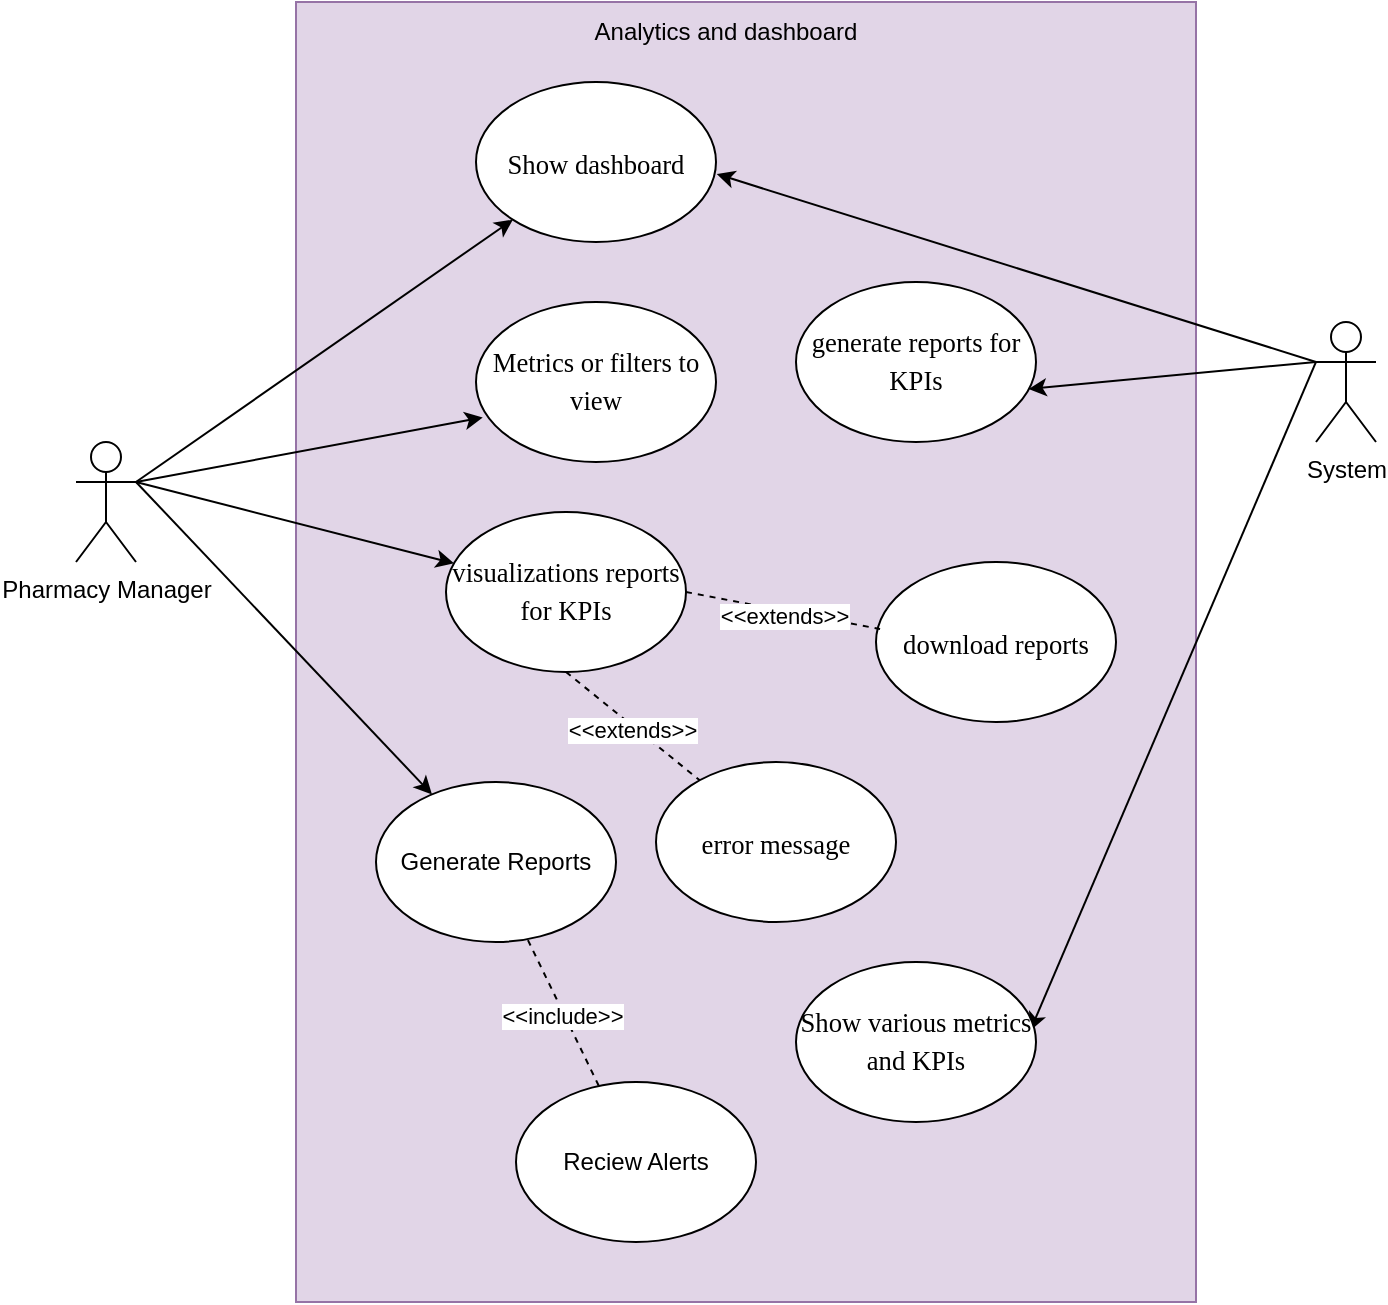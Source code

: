 <mxfile version="24.2.2" type="device">
  <diagram name="Page-1" id="kuzdRpdBAsN8iNOsUWBB">
    <mxGraphModel dx="1224" dy="809" grid="1" gridSize="10" guides="1" tooltips="1" connect="1" arrows="1" fold="1" page="1" pageScale="1" pageWidth="850" pageHeight="1100" math="0" shadow="0">
      <root>
        <mxCell id="0" />
        <mxCell id="1" parent="0" />
        <mxCell id="pwKQtz1z0pktfYnzHD7Z-20" value="" style="rounded=0;whiteSpace=wrap;html=1;fillColor=#e1d5e7;strokeColor=#9673a6;" parent="1" vertex="1">
          <mxGeometry x="230" y="80" width="450" height="650" as="geometry" />
        </mxCell>
        <mxCell id="pwKQtz1z0pktfYnzHD7Z-13" style="edgeStyle=none;rounded=0;orthogonalLoop=1;jettySize=auto;html=1;exitX=1;exitY=0.333;exitDx=0;exitDy=0;exitPerimeter=0;" parent="1" source="pwKQtz1z0pktfYnzHD7Z-1" target="pwKQtz1z0pktfYnzHD7Z-3" edge="1">
          <mxGeometry relative="1" as="geometry" />
        </mxCell>
        <mxCell id="pwKQtz1z0pktfYnzHD7Z-15" style="edgeStyle=none;rounded=0;orthogonalLoop=1;jettySize=auto;html=1;exitX=1;exitY=0.333;exitDx=0;exitDy=0;exitPerimeter=0;" parent="1" source="pwKQtz1z0pktfYnzHD7Z-1" target="K7_UD0i-k_GSVYaRkXTu-2" edge="1">
          <mxGeometry relative="1" as="geometry">
            <mxPoint x="365" y="370" as="targetPoint" />
          </mxGeometry>
        </mxCell>
        <mxCell id="pwKQtz1z0pktfYnzHD7Z-16" style="edgeStyle=none;rounded=0;orthogonalLoop=1;jettySize=auto;html=1;exitX=1;exitY=0.333;exitDx=0;exitDy=0;exitPerimeter=0;" parent="1" source="pwKQtz1z0pktfYnzHD7Z-1" target="pwKQtz1z0pktfYnzHD7Z-6" edge="1">
          <mxGeometry relative="1" as="geometry" />
        </mxCell>
        <mxCell id="pwKQtz1z0pktfYnzHD7Z-1" value="Pharmacy Manager" style="shape=umlActor;verticalLabelPosition=bottom;verticalAlign=top;html=1;outlineConnect=0;" parent="1" vertex="1">
          <mxGeometry x="120" y="300" width="30" height="60" as="geometry" />
        </mxCell>
        <mxCell id="pwKQtz1z0pktfYnzHD7Z-18" style="edgeStyle=none;rounded=0;orthogonalLoop=1;jettySize=auto;html=1;exitX=0;exitY=0.333;exitDx=0;exitDy=0;exitPerimeter=0;entryX=0.969;entryY=0.669;entryDx=0;entryDy=0;entryPerimeter=0;" parent="1" source="pwKQtz1z0pktfYnzHD7Z-2" target="K7_UD0i-k_GSVYaRkXTu-3" edge="1">
          <mxGeometry relative="1" as="geometry">
            <mxPoint x="620" y="320" as="targetPoint" />
          </mxGeometry>
        </mxCell>
        <mxCell id="pwKQtz1z0pktfYnzHD7Z-19" style="edgeStyle=none;rounded=0;orthogonalLoop=1;jettySize=auto;html=1;exitX=0;exitY=0.333;exitDx=0;exitDy=0;exitPerimeter=0;entryX=0.976;entryY=0.429;entryDx=0;entryDy=0;entryPerimeter=0;" parent="1" source="pwKQtz1z0pktfYnzHD7Z-2" target="K7_UD0i-k_GSVYaRkXTu-1" edge="1">
          <mxGeometry relative="1" as="geometry">
            <mxPoint x="610" y="430" as="targetPoint" />
          </mxGeometry>
        </mxCell>
        <mxCell id="pwKQtz1z0pktfYnzHD7Z-2" value="System" style="shape=umlActor;verticalLabelPosition=bottom;verticalAlign=top;html=1;outlineConnect=0;" parent="1" vertex="1">
          <mxGeometry x="740" y="240" width="30" height="60" as="geometry" />
        </mxCell>
        <mxCell id="pwKQtz1z0pktfYnzHD7Z-3" value="&lt;span style=&quot;text-align: start; font-size: 10pt; font-family: &amp;quot;Times New Roman&amp;quot;, serif;&quot; lang=&quot;EN-US&quot;&gt;Show dashboard&lt;/span&gt;&lt;span style=&quot;font-size: medium; text-align: start;&quot;&gt;&lt;/span&gt;" style="ellipse;whiteSpace=wrap;html=1;" parent="1" vertex="1">
          <mxGeometry x="320" y="120" width="120" height="80" as="geometry" />
        </mxCell>
        <mxCell id="pwKQtz1z0pktfYnzHD7Z-4" value="&lt;span style=&quot;text-align: start; font-size: 10pt; font-family: &amp;quot;Times New Roman&amp;quot;, serif;&quot; lang=&quot;EN-US&quot;&gt;Metrics or filters to view&lt;/span&gt;&lt;span style=&quot;font-size: medium; text-align: start;&quot;&gt;&lt;/span&gt;" style="ellipse;whiteSpace=wrap;html=1;" parent="1" vertex="1">
          <mxGeometry x="320" y="230" width="120" height="80" as="geometry" />
        </mxCell>
        <mxCell id="pwKQtz1z0pktfYnzHD7Z-6" value="Generate Reports" style="ellipse;whiteSpace=wrap;html=1;" parent="1" vertex="1">
          <mxGeometry x="270" y="470" width="120" height="80" as="geometry" />
        </mxCell>
        <mxCell id="pwKQtz1z0pktfYnzHD7Z-14" style="edgeStyle=none;rounded=0;orthogonalLoop=1;jettySize=auto;html=1;exitX=1;exitY=0.333;exitDx=0;exitDy=0;exitPerimeter=0;entryX=0.028;entryY=0.722;entryDx=0;entryDy=0;entryPerimeter=0;" parent="1" source="pwKQtz1z0pktfYnzHD7Z-1" target="pwKQtz1z0pktfYnzHD7Z-4" edge="1">
          <mxGeometry relative="1" as="geometry" />
        </mxCell>
        <mxCell id="pwKQtz1z0pktfYnzHD7Z-17" style="edgeStyle=none;rounded=0;orthogonalLoop=1;jettySize=auto;html=1;exitX=0;exitY=0.333;exitDx=0;exitDy=0;exitPerimeter=0;entryX=1.003;entryY=0.575;entryDx=0;entryDy=0;entryPerimeter=0;" parent="1" source="pwKQtz1z0pktfYnzHD7Z-2" target="pwKQtz1z0pktfYnzHD7Z-3" edge="1">
          <mxGeometry relative="1" as="geometry">
            <mxPoint x="621.8" y="235.44" as="targetPoint" />
          </mxGeometry>
        </mxCell>
        <mxCell id="pwKQtz1z0pktfYnzHD7Z-21" value="Analytics and dashboard" style="text;html=1;align=center;verticalAlign=middle;whiteSpace=wrap;rounded=0;" parent="1" vertex="1">
          <mxGeometry x="370" y="80" width="150" height="30" as="geometry" />
        </mxCell>
        <mxCell id="K7_UD0i-k_GSVYaRkXTu-1" value="&lt;span style=&quot;text-align: start; font-size: 10pt; font-family: &amp;quot;Times New Roman&amp;quot;, serif;&quot; lang=&quot;EN-US&quot;&gt;Show various metrics and KPIs&lt;/span&gt;&lt;span style=&quot;font-size: medium; text-align: start;&quot;&gt;&lt;/span&gt;" style="ellipse;whiteSpace=wrap;html=1;" parent="1" vertex="1">
          <mxGeometry x="480" y="560" width="120" height="80" as="geometry" />
        </mxCell>
        <mxCell id="K7_UD0i-k_GSVYaRkXTu-2" value="&lt;span style=&quot;text-align: start; font-size: 10pt; font-family: &amp;quot;Times New Roman&amp;quot;, serif;&quot; lang=&quot;EN-US&quot;&gt;visualizations reports for KPIs&lt;/span&gt;&lt;span style=&quot;font-size: medium; text-align: start;&quot;&gt;&lt;/span&gt;" style="ellipse;whiteSpace=wrap;html=1;" parent="1" vertex="1">
          <mxGeometry x="305" y="335" width="120" height="80" as="geometry" />
        </mxCell>
        <mxCell id="K7_UD0i-k_GSVYaRkXTu-3" value="&lt;span style=&quot;text-align: start; font-size: 10pt; font-family: &amp;quot;Times New Roman&amp;quot;, serif;&quot; lang=&quot;EN-US&quot;&gt;generate reports for KPIs&lt;/span&gt;&lt;span style=&quot;font-size: medium; text-align: start;&quot;&gt;&lt;/span&gt;" style="ellipse;whiteSpace=wrap;html=1;" parent="1" vertex="1">
          <mxGeometry x="480" y="220" width="120" height="80" as="geometry" />
        </mxCell>
        <mxCell id="K7_UD0i-k_GSVYaRkXTu-4" value="&lt;span style=&quot;text-align: start; font-size: 10pt; font-family: &amp;quot;Times New Roman&amp;quot;, serif;&quot; lang=&quot;EN-US&quot;&gt;error message&lt;/span&gt;&lt;span style=&quot;font-size: medium; text-align: start;&quot;&gt;&lt;/span&gt;" style="ellipse;whiteSpace=wrap;html=1;" parent="1" vertex="1">
          <mxGeometry x="410" y="460" width="120" height="80" as="geometry" />
        </mxCell>
        <mxCell id="K7_UD0i-k_GSVYaRkXTu-5" value="" style="endArrow=none;dashed=1;html=1;rounded=0;exitX=0.5;exitY=1;exitDx=0;exitDy=0;" parent="1" source="K7_UD0i-k_GSVYaRkXTu-2" target="K7_UD0i-k_GSVYaRkXTu-4" edge="1">
          <mxGeometry width="50" height="50" relative="1" as="geometry">
            <mxPoint x="420" y="400" as="sourcePoint" />
            <mxPoint x="470" y="350" as="targetPoint" />
            <Array as="points" />
          </mxGeometry>
        </mxCell>
        <mxCell id="K7_UD0i-k_GSVYaRkXTu-6" value="&amp;lt;&amp;lt;extends&amp;gt;&amp;gt;" style="edgeLabel;html=1;align=center;verticalAlign=middle;resizable=0;points=[];" parent="K7_UD0i-k_GSVYaRkXTu-5" vertex="1" connectable="0">
          <mxGeometry x="0.018" y="-2" relative="1" as="geometry">
            <mxPoint as="offset" />
          </mxGeometry>
        </mxCell>
        <mxCell id="K7_UD0i-k_GSVYaRkXTu-7" value="&lt;span style=&quot;text-align: start; font-size: 10pt; font-family: &amp;quot;Times New Roman&amp;quot;, serif;&quot; lang=&quot;EN-US&quot;&gt;download reports&lt;/span&gt;&lt;span style=&quot;font-size: medium; text-align: start;&quot;&gt;&lt;/span&gt;" style="ellipse;whiteSpace=wrap;html=1;" parent="1" vertex="1">
          <mxGeometry x="520" y="360" width="120" height="80" as="geometry" />
        </mxCell>
        <mxCell id="K7_UD0i-k_GSVYaRkXTu-8" value="" style="endArrow=none;dashed=1;html=1;rounded=0;exitX=1;exitY=0.5;exitDx=0;exitDy=0;entryX=0.017;entryY=0.419;entryDx=0;entryDy=0;entryPerimeter=0;" parent="1" source="K7_UD0i-k_GSVYaRkXTu-2" target="K7_UD0i-k_GSVYaRkXTu-7" edge="1">
          <mxGeometry width="50" height="50" relative="1" as="geometry">
            <mxPoint x="445" y="399" as="sourcePoint" />
            <mxPoint x="514" y="439" as="targetPoint" />
            <Array as="points" />
          </mxGeometry>
        </mxCell>
        <mxCell id="K7_UD0i-k_GSVYaRkXTu-9" value="&amp;lt;&amp;lt;extends&amp;gt;&amp;gt;" style="edgeLabel;html=1;align=center;verticalAlign=middle;resizable=0;points=[];" parent="K7_UD0i-k_GSVYaRkXTu-8" vertex="1" connectable="0">
          <mxGeometry x="0.018" y="-2" relative="1" as="geometry">
            <mxPoint as="offset" />
          </mxGeometry>
        </mxCell>
        <mxCell id="b9lmWB7unF2b_OS1kK4k-1" value="Reciew Alerts" style="ellipse;whiteSpace=wrap;html=1;" vertex="1" parent="1">
          <mxGeometry x="340" y="620" width="120" height="80" as="geometry" />
        </mxCell>
        <mxCell id="b9lmWB7unF2b_OS1kK4k-2" value="" style="endArrow=none;dashed=1;html=1;rounded=0;exitX=0.633;exitY=0.988;exitDx=0;exitDy=0;exitPerimeter=0;" edge="1" parent="1" source="pwKQtz1z0pktfYnzHD7Z-6" target="b9lmWB7unF2b_OS1kK4k-1">
          <mxGeometry width="50" height="50" relative="1" as="geometry">
            <mxPoint x="370" y="540" as="sourcePoint" />
            <mxPoint x="437" y="594" as="targetPoint" />
            <Array as="points" />
          </mxGeometry>
        </mxCell>
        <mxCell id="b9lmWB7unF2b_OS1kK4k-3" value="&amp;lt;&amp;lt;include&amp;gt;&amp;gt;" style="edgeLabel;html=1;align=center;verticalAlign=middle;resizable=0;points=[];" vertex="1" connectable="0" parent="b9lmWB7unF2b_OS1kK4k-2">
          <mxGeometry x="0.018" y="-2" relative="1" as="geometry">
            <mxPoint as="offset" />
          </mxGeometry>
        </mxCell>
      </root>
    </mxGraphModel>
  </diagram>
</mxfile>
